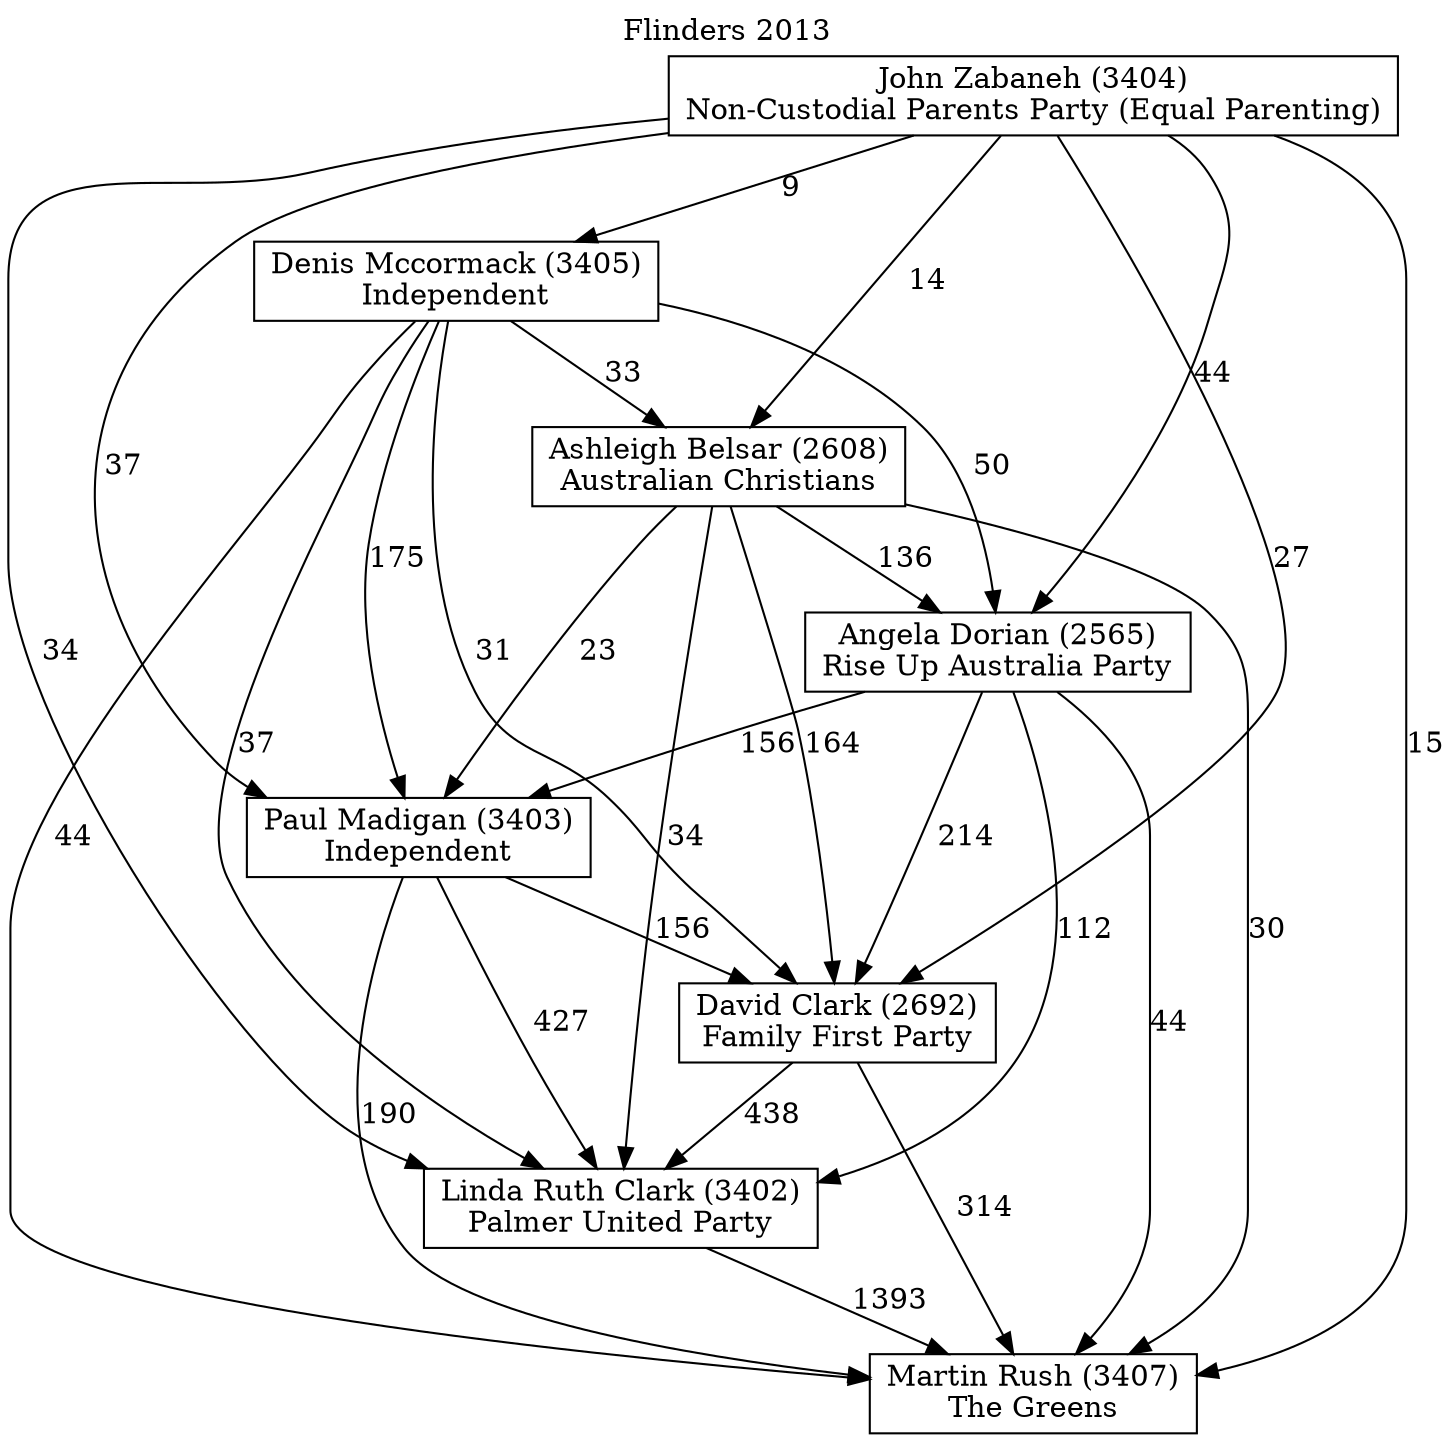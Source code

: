 // House preference flow
digraph "Martin Rush (3407)_Flinders_2013" {
	graph [label="Flinders 2013" labelloc=t mclimit=10]
	node [shape=box]
	"Angela Dorian (2565)" [label="Angela Dorian (2565)
Rise Up Australia Party"]
	"Ashleigh Belsar (2608)" [label="Ashleigh Belsar (2608)
Australian Christians"]
	"David Clark (2692)" [label="David Clark (2692)
Family First Party"]
	"Denis Mccormack (3405)" [label="Denis Mccormack (3405)
Independent"]
	"John Zabaneh (3404)" [label="John Zabaneh (3404)
Non-Custodial Parents Party (Equal Parenting)"]
	"Linda Ruth Clark (3402)" [label="Linda Ruth Clark (3402)
Palmer United Party"]
	"Martin Rush (3407)" [label="Martin Rush (3407)
The Greens"]
	"Paul Madigan (3403)" [label="Paul Madigan (3403)
Independent"]
	"Angela Dorian (2565)" -> "David Clark (2692)" [label=214]
	"Angela Dorian (2565)" -> "Linda Ruth Clark (3402)" [label=112]
	"Angela Dorian (2565)" -> "Martin Rush (3407)" [label=44]
	"Angela Dorian (2565)" -> "Paul Madigan (3403)" [label=156]
	"Ashleigh Belsar (2608)" -> "Angela Dorian (2565)" [label=136]
	"Ashleigh Belsar (2608)" -> "David Clark (2692)" [label=164]
	"Ashleigh Belsar (2608)" -> "Linda Ruth Clark (3402)" [label=34]
	"Ashleigh Belsar (2608)" -> "Martin Rush (3407)" [label=30]
	"Ashleigh Belsar (2608)" -> "Paul Madigan (3403)" [label=23]
	"David Clark (2692)" -> "Linda Ruth Clark (3402)" [label=438]
	"David Clark (2692)" -> "Martin Rush (3407)" [label=314]
	"Denis Mccormack (3405)" -> "Angela Dorian (2565)" [label=50]
	"Denis Mccormack (3405)" -> "Ashleigh Belsar (2608)" [label=33]
	"Denis Mccormack (3405)" -> "David Clark (2692)" [label=31]
	"Denis Mccormack (3405)" -> "Linda Ruth Clark (3402)" [label=37]
	"Denis Mccormack (3405)" -> "Martin Rush (3407)" [label=44]
	"Denis Mccormack (3405)" -> "Paul Madigan (3403)" [label=175]
	"John Zabaneh (3404)" -> "Angela Dorian (2565)" [label=44]
	"John Zabaneh (3404)" -> "Ashleigh Belsar (2608)" [label=14]
	"John Zabaneh (3404)" -> "David Clark (2692)" [label=27]
	"John Zabaneh (3404)" -> "Denis Mccormack (3405)" [label=9]
	"John Zabaneh (3404)" -> "Linda Ruth Clark (3402)" [label=34]
	"John Zabaneh (3404)" -> "Martin Rush (3407)" [label=15]
	"John Zabaneh (3404)" -> "Paul Madigan (3403)" [label=37]
	"Linda Ruth Clark (3402)" -> "Martin Rush (3407)" [label=1393]
	"Paul Madigan (3403)" -> "David Clark (2692)" [label=156]
	"Paul Madigan (3403)" -> "Linda Ruth Clark (3402)" [label=427]
	"Paul Madigan (3403)" -> "Martin Rush (3407)" [label=190]
}
